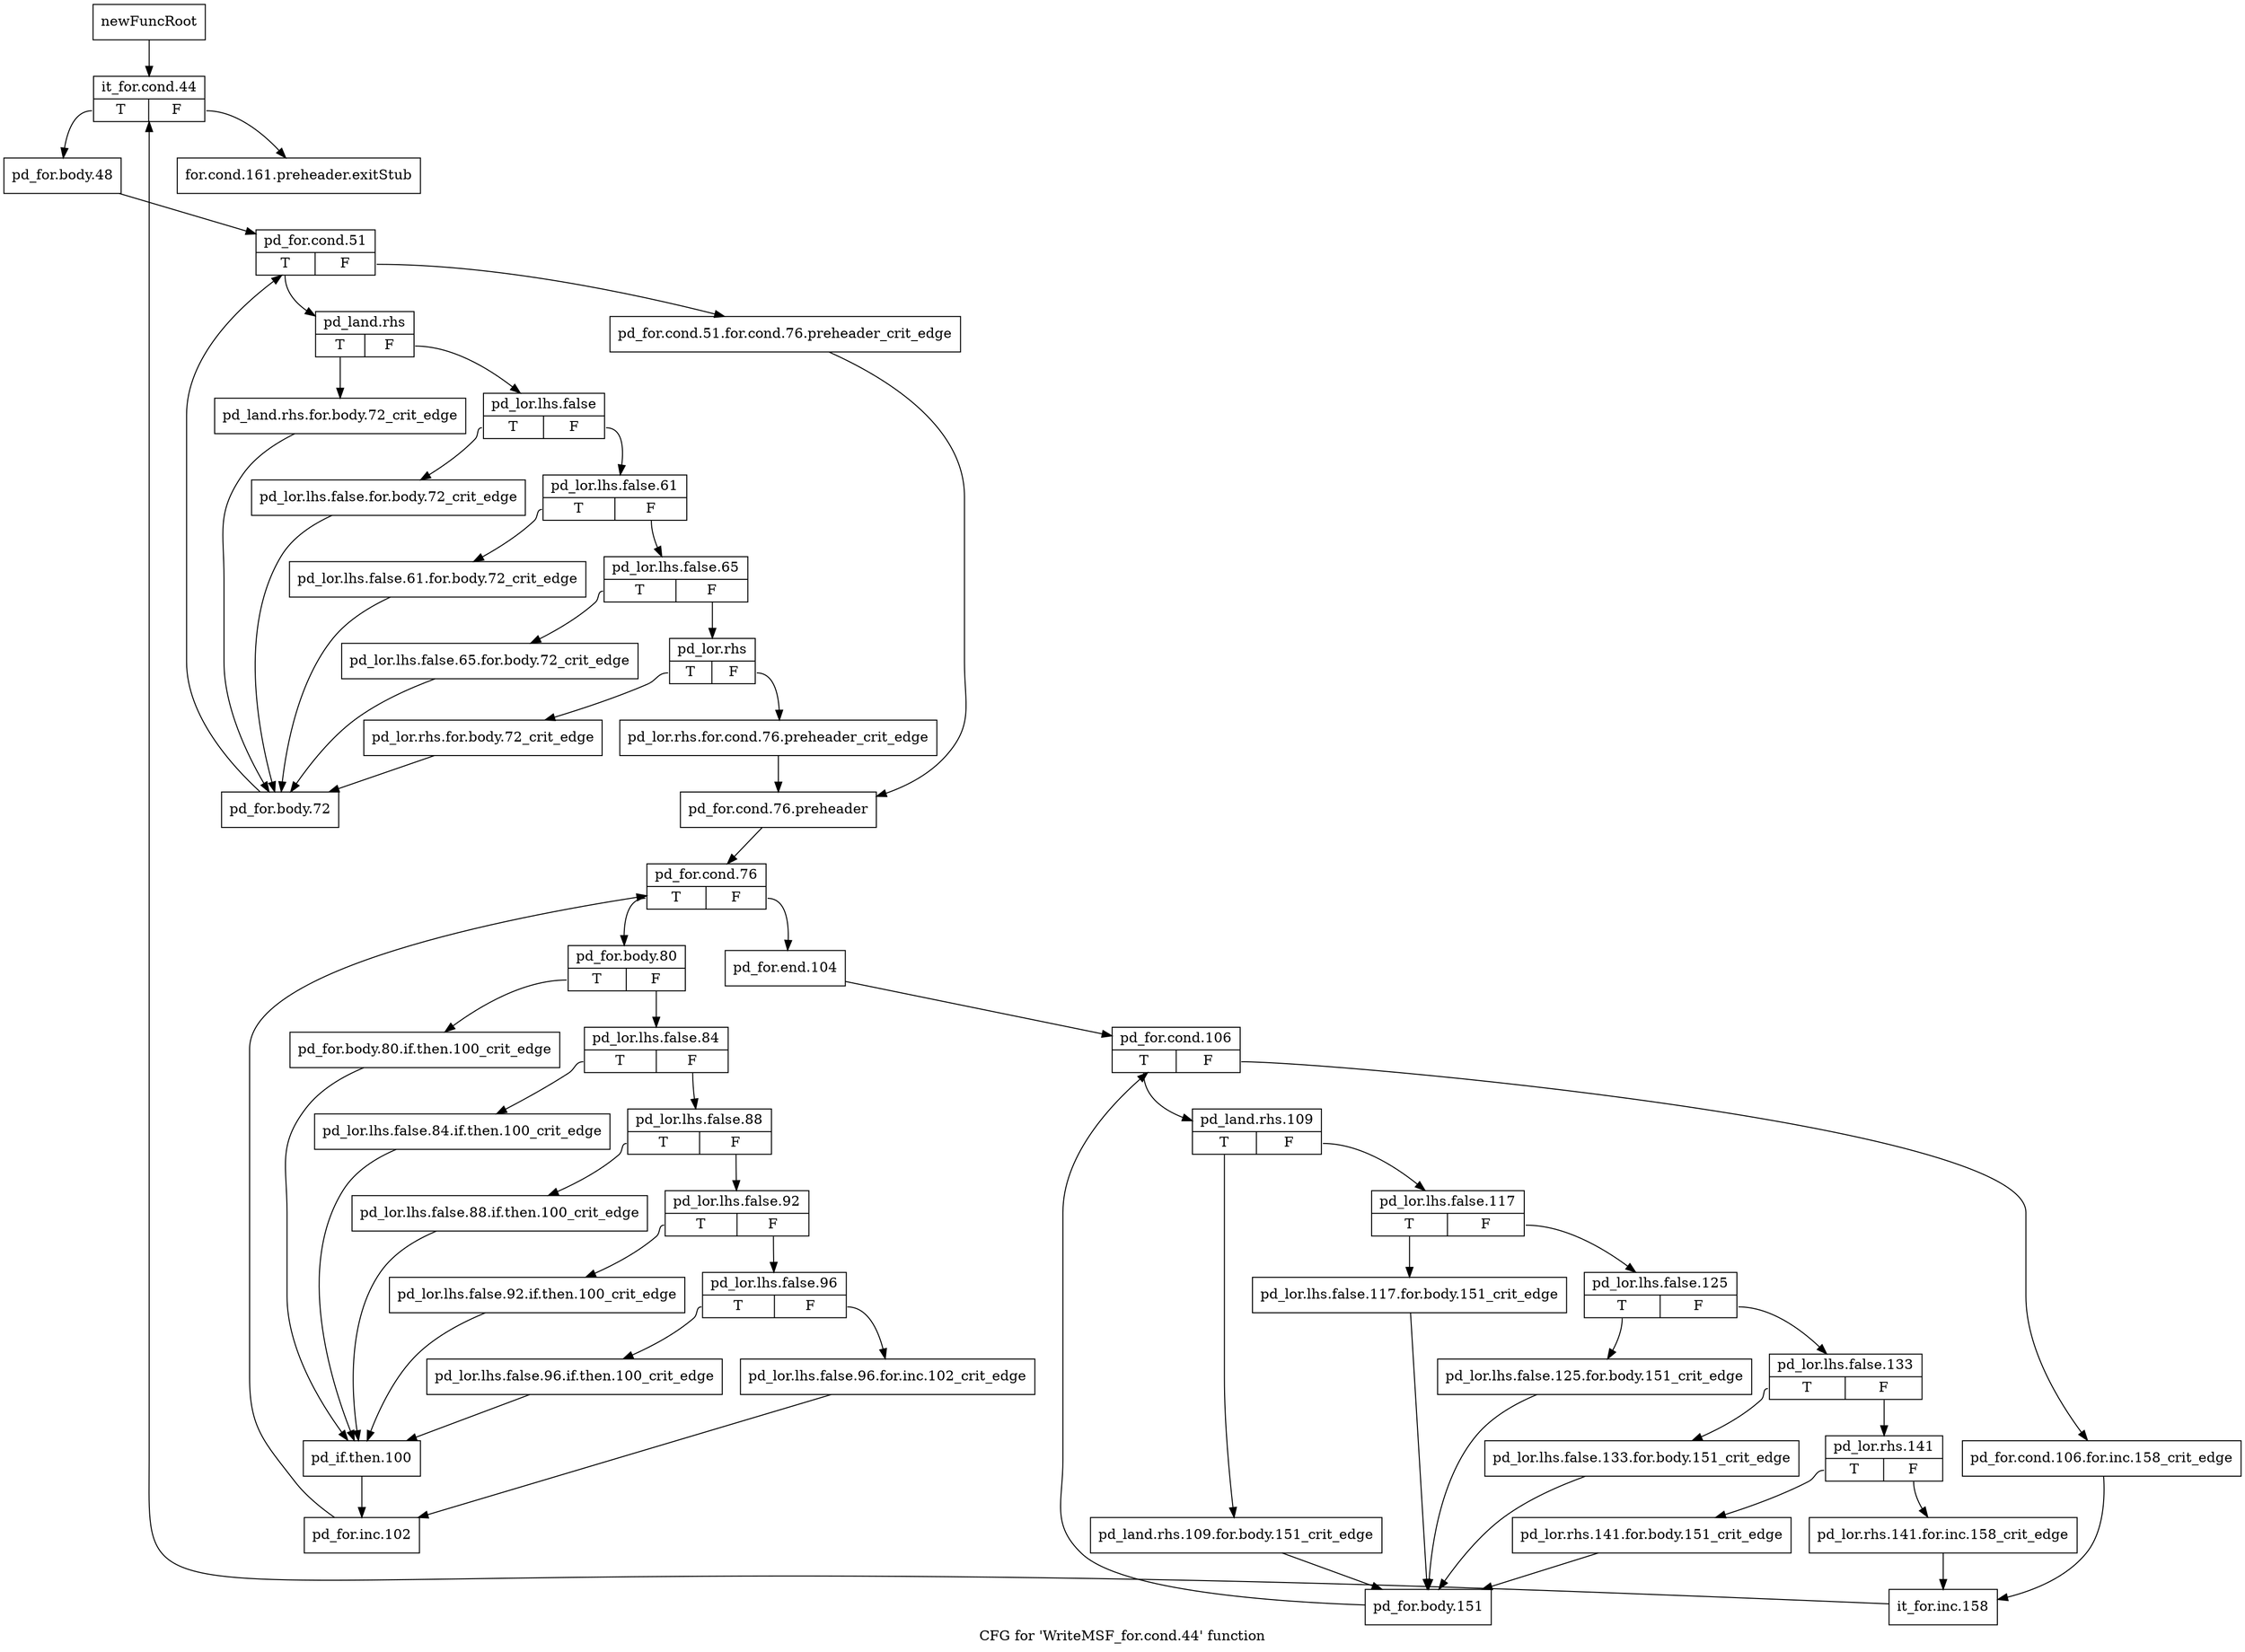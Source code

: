 digraph "CFG for 'WriteMSF_for.cond.44' function" {
	label="CFG for 'WriteMSF_for.cond.44' function";

	Node0x3396880 [shape=record,label="{newFuncRoot}"];
	Node0x3396880 -> Node0x3396920;
	Node0x33968d0 [shape=record,label="{for.cond.161.preheader.exitStub}"];
	Node0x3396920 [shape=record,label="{it_for.cond.44|{<s0>T|<s1>F}}"];
	Node0x3396920:s0 -> Node0x3396970;
	Node0x3396920:s1 -> Node0x33968d0;
	Node0x3396970 [shape=record,label="{pd_for.body.48}"];
	Node0x3396970 -> Node0x33969c0;
	Node0x33969c0 [shape=record,label="{pd_for.cond.51|{<s0>T|<s1>F}}"];
	Node0x33969c0:s0 -> Node0x3396a60;
	Node0x33969c0:s1 -> Node0x3396a10;
	Node0x3396a10 [shape=record,label="{pd_for.cond.51.for.cond.76.preheader_crit_edge}"];
	Node0x3396a10 -> Node0x3396c40;
	Node0x3396a60 [shape=record,label="{pd_land.rhs|{<s0>T|<s1>F}}"];
	Node0x3396a60:s0 -> Node0x3397730;
	Node0x3396a60:s1 -> Node0x3396ab0;
	Node0x3396ab0 [shape=record,label="{pd_lor.lhs.false|{<s0>T|<s1>F}}"];
	Node0x3396ab0:s0 -> Node0x33976e0;
	Node0x3396ab0:s1 -> Node0x3396b00;
	Node0x3396b00 [shape=record,label="{pd_lor.lhs.false.61|{<s0>T|<s1>F}}"];
	Node0x3396b00:s0 -> Node0x3397690;
	Node0x3396b00:s1 -> Node0x3396b50;
	Node0x3396b50 [shape=record,label="{pd_lor.lhs.false.65|{<s0>T|<s1>F}}"];
	Node0x3396b50:s0 -> Node0x3397640;
	Node0x3396b50:s1 -> Node0x3396ba0;
	Node0x3396ba0 [shape=record,label="{pd_lor.rhs|{<s0>T|<s1>F}}"];
	Node0x3396ba0:s0 -> Node0x33975f0;
	Node0x3396ba0:s1 -> Node0x3396bf0;
	Node0x3396bf0 [shape=record,label="{pd_lor.rhs.for.cond.76.preheader_crit_edge}"];
	Node0x3396bf0 -> Node0x3396c40;
	Node0x3396c40 [shape=record,label="{pd_for.cond.76.preheader}"];
	Node0x3396c40 -> Node0x3396c90;
	Node0x3396c90 [shape=record,label="{pd_for.cond.76|{<s0>T|<s1>F}}"];
	Node0x3396c90:s0 -> Node0x33971e0;
	Node0x3396c90:s1 -> Node0x3396ce0;
	Node0x3396ce0 [shape=record,label="{pd_for.end.104}"];
	Node0x3396ce0 -> Node0x3396d30;
	Node0x3396d30 [shape=record,label="{pd_for.cond.106|{<s0>T|<s1>F}}"];
	Node0x3396d30:s0 -> Node0x3396dd0;
	Node0x3396d30:s1 -> Node0x3396d80;
	Node0x3396d80 [shape=record,label="{pd_for.cond.106.for.inc.158_crit_edge}"];
	Node0x3396d80 -> Node0x3396fb0;
	Node0x3396dd0 [shape=record,label="{pd_land.rhs.109|{<s0>T|<s1>F}}"];
	Node0x3396dd0:s0 -> Node0x3397140;
	Node0x3396dd0:s1 -> Node0x3396e20;
	Node0x3396e20 [shape=record,label="{pd_lor.lhs.false.117|{<s0>T|<s1>F}}"];
	Node0x3396e20:s0 -> Node0x33970f0;
	Node0x3396e20:s1 -> Node0x3396e70;
	Node0x3396e70 [shape=record,label="{pd_lor.lhs.false.125|{<s0>T|<s1>F}}"];
	Node0x3396e70:s0 -> Node0x33970a0;
	Node0x3396e70:s1 -> Node0x3396ec0;
	Node0x3396ec0 [shape=record,label="{pd_lor.lhs.false.133|{<s0>T|<s1>F}}"];
	Node0x3396ec0:s0 -> Node0x3397050;
	Node0x3396ec0:s1 -> Node0x3396f10;
	Node0x3396f10 [shape=record,label="{pd_lor.rhs.141|{<s0>T|<s1>F}}"];
	Node0x3396f10:s0 -> Node0x3397000;
	Node0x3396f10:s1 -> Node0x3396f60;
	Node0x3396f60 [shape=record,label="{pd_lor.rhs.141.for.inc.158_crit_edge}"];
	Node0x3396f60 -> Node0x3396fb0;
	Node0x3396fb0 [shape=record,label="{it_for.inc.158}"];
	Node0x3396fb0 -> Node0x3396920;
	Node0x3397000 [shape=record,label="{pd_lor.rhs.141.for.body.151_crit_edge}"];
	Node0x3397000 -> Node0x3397190;
	Node0x3397050 [shape=record,label="{pd_lor.lhs.false.133.for.body.151_crit_edge}"];
	Node0x3397050 -> Node0x3397190;
	Node0x33970a0 [shape=record,label="{pd_lor.lhs.false.125.for.body.151_crit_edge}"];
	Node0x33970a0 -> Node0x3397190;
	Node0x33970f0 [shape=record,label="{pd_lor.lhs.false.117.for.body.151_crit_edge}"];
	Node0x33970f0 -> Node0x3397190;
	Node0x3397140 [shape=record,label="{pd_land.rhs.109.for.body.151_crit_edge}"];
	Node0x3397140 -> Node0x3397190;
	Node0x3397190 [shape=record,label="{pd_for.body.151}"];
	Node0x3397190 -> Node0x3396d30;
	Node0x33971e0 [shape=record,label="{pd_for.body.80|{<s0>T|<s1>F}}"];
	Node0x33971e0:s0 -> Node0x3397500;
	Node0x33971e0:s1 -> Node0x3397230;
	Node0x3397230 [shape=record,label="{pd_lor.lhs.false.84|{<s0>T|<s1>F}}"];
	Node0x3397230:s0 -> Node0x33974b0;
	Node0x3397230:s1 -> Node0x3397280;
	Node0x3397280 [shape=record,label="{pd_lor.lhs.false.88|{<s0>T|<s1>F}}"];
	Node0x3397280:s0 -> Node0x3397460;
	Node0x3397280:s1 -> Node0x33972d0;
	Node0x33972d0 [shape=record,label="{pd_lor.lhs.false.92|{<s0>T|<s1>F}}"];
	Node0x33972d0:s0 -> Node0x3397410;
	Node0x33972d0:s1 -> Node0x3397320;
	Node0x3397320 [shape=record,label="{pd_lor.lhs.false.96|{<s0>T|<s1>F}}"];
	Node0x3397320:s0 -> Node0x33973c0;
	Node0x3397320:s1 -> Node0x3397370;
	Node0x3397370 [shape=record,label="{pd_lor.lhs.false.96.for.inc.102_crit_edge}"];
	Node0x3397370 -> Node0x33975a0;
	Node0x33973c0 [shape=record,label="{pd_lor.lhs.false.96.if.then.100_crit_edge}"];
	Node0x33973c0 -> Node0x3397550;
	Node0x3397410 [shape=record,label="{pd_lor.lhs.false.92.if.then.100_crit_edge}"];
	Node0x3397410 -> Node0x3397550;
	Node0x3397460 [shape=record,label="{pd_lor.lhs.false.88.if.then.100_crit_edge}"];
	Node0x3397460 -> Node0x3397550;
	Node0x33974b0 [shape=record,label="{pd_lor.lhs.false.84.if.then.100_crit_edge}"];
	Node0x33974b0 -> Node0x3397550;
	Node0x3397500 [shape=record,label="{pd_for.body.80.if.then.100_crit_edge}"];
	Node0x3397500 -> Node0x3397550;
	Node0x3397550 [shape=record,label="{pd_if.then.100}"];
	Node0x3397550 -> Node0x33975a0;
	Node0x33975a0 [shape=record,label="{pd_for.inc.102}"];
	Node0x33975a0 -> Node0x3396c90;
	Node0x33975f0 [shape=record,label="{pd_lor.rhs.for.body.72_crit_edge}"];
	Node0x33975f0 -> Node0x3397780;
	Node0x3397640 [shape=record,label="{pd_lor.lhs.false.65.for.body.72_crit_edge}"];
	Node0x3397640 -> Node0x3397780;
	Node0x3397690 [shape=record,label="{pd_lor.lhs.false.61.for.body.72_crit_edge}"];
	Node0x3397690 -> Node0x3397780;
	Node0x33976e0 [shape=record,label="{pd_lor.lhs.false.for.body.72_crit_edge}"];
	Node0x33976e0 -> Node0x3397780;
	Node0x3397730 [shape=record,label="{pd_land.rhs.for.body.72_crit_edge}"];
	Node0x3397730 -> Node0x3397780;
	Node0x3397780 [shape=record,label="{pd_for.body.72}"];
	Node0x3397780 -> Node0x33969c0;
}
